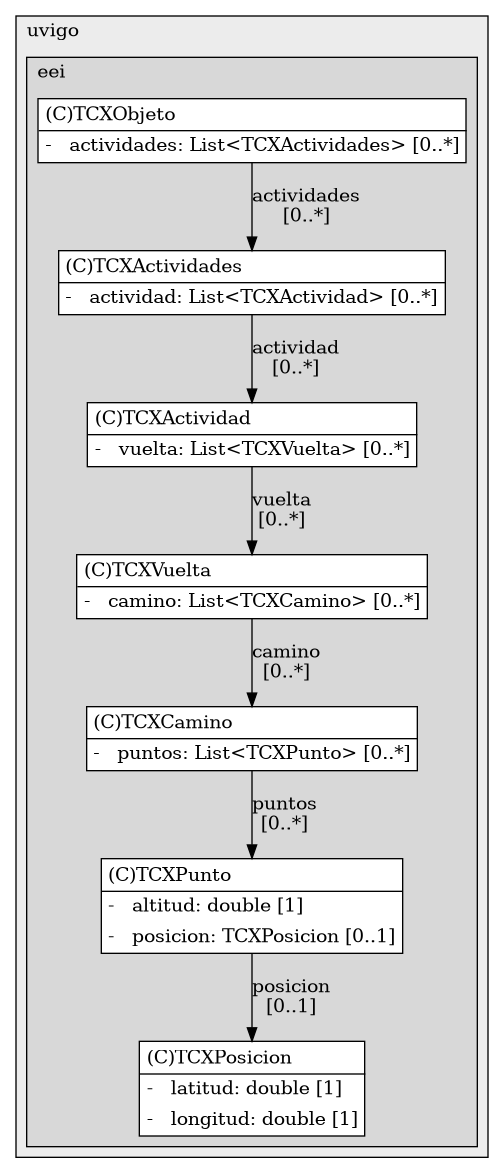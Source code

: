 @startuml

/' diagram meta data start
config=StructureConfiguration;
{
  "projectClassification": {
    "searchMode": "OpenProject", // OpenProject, AllProjects
    "includedProjects": "",
    "pathEndKeywords": "*.impl",
    "isClientPath": "",
    "isClientName": "",
    "isTestPath": "",
    "isTestName": "",
    "isMappingPath": "",
    "isMappingName": "",
    "isDataAccessPath": "",
    "isDataAccessName": "",
    "isDataStructurePath": "",
    "isDataStructureName": "",
    "isInterfaceStructuresPath": "",
    "isInterfaceStructuresName": "",
    "isEntryPointPath": "",
    "isEntryPointName": "",
    "treatFinalFieldsAsMandatory": false
  },
  "graphRestriction": {
    "classPackageExcludeFilter": "",
    "classPackageIncludeFilter": "",
    "classNameExcludeFilter": "",
    "classNameIncludeFilter": "",
    "methodNameExcludeFilter": "",
    "methodNameIncludeFilter": "",
    "removeByInheritance": "", // inheritance/annotation based filtering is done in a second step
    "removeByAnnotation": "",
    "removeByClassPackage": "", // cleanup the graph after inheritance/annotation based filtering is done
    "removeByClassName": "",
    "cutMappings": false,
    "cutEnum": true,
    "cutTests": true,
    "cutClient": true,
    "cutDataAccess": false,
    "cutInterfaceStructures": false,
    "cutDataStructures": false,
    "cutGetterAndSetter": true,
    "cutConstructors": true
  },
  "graphTraversal": {
    "forwardDepth": 6,
    "backwardDepth": 6,
    "classPackageExcludeFilter": "",
    "classPackageIncludeFilter": "",
    "classNameExcludeFilter": "",
    "classNameIncludeFilter": "",
    "methodNameExcludeFilter": "",
    "methodNameIncludeFilter": "",
    "hideMappings": false,
    "hideDataStructures": false,
    "hidePrivateMethods": true,
    "hideInterfaceCalls": true, // indirection: implementation -> interface (is hidden) -> implementation
    "onlyShowApplicationEntryPoints": false, // root node is included
    "useMethodCallsForStructureDiagram": "ForwardOnly" // ForwardOnly, BothDirections, No
  },
  "details": {
    "aggregation": "GroupByClass", // ByClass, GroupByClass, None
    "showClassGenericTypes": true,
    "showMethods": true,
    "showMethodParameterNames": true,
    "showMethodParameterTypes": true,
    "showMethodReturnType": true,
    "showPackageLevels": 2,
    "showDetailedClassStructure": true
  },
  "rootClass": "es.uvigo.eei.tfg.ccarmo.importacion.algoritmos.tcx.xml.TCXObjeto",
  "extensionCallbackMethod": "" // qualified.class.name#methodName - signature: public static String method(String)
}
diagram meta data end '/



digraph g {
    rankdir="TB"
    splines=polyline
    

'nodes 
subgraph cluster_111671504 { 
   	label=uvigo
	labeljust=l
	fillcolor="#ececec"
	style=filled
   
   subgraph cluster_225804715 { 
   	label=eei
	labeljust=l
	fillcolor="#d8d8d8"
	style=filled
   
   TCXActividad978994199[
	label=<<TABLE BORDER="1" CELLBORDER="0" CELLPADDING="4" CELLSPACING="0">
<TR><TD ALIGN="LEFT" >(C)TCXActividad</TD></TR>
<HR/>
<TR><TD ALIGN="LEFT" >-   vuelta: List&lt;TCXVuelta&gt; [0..*]</TD></TR>
</TABLE>>
	style=filled
	margin=0
	shape=plaintext
	fillcolor="#FFFFFF"
];

TCXActividades978994199[
	label=<<TABLE BORDER="1" CELLBORDER="0" CELLPADDING="4" CELLSPACING="0">
<TR><TD ALIGN="LEFT" >(C)TCXActividades</TD></TR>
<HR/>
<TR><TD ALIGN="LEFT" >-   actividad: List&lt;TCXActividad&gt; [0..*]</TD></TR>
</TABLE>>
	style=filled
	margin=0
	shape=plaintext
	fillcolor="#FFFFFF"
];

TCXCamino978994199[
	label=<<TABLE BORDER="1" CELLBORDER="0" CELLPADDING="4" CELLSPACING="0">
<TR><TD ALIGN="LEFT" >(C)TCXCamino</TD></TR>
<HR/>
<TR><TD ALIGN="LEFT" >-   puntos: List&lt;TCXPunto&gt; [0..*]</TD></TR>
</TABLE>>
	style=filled
	margin=0
	shape=plaintext
	fillcolor="#FFFFFF"
];

TCXObjeto978994199[
	label=<<TABLE BORDER="1" CELLBORDER="0" CELLPADDING="4" CELLSPACING="0">
<TR><TD ALIGN="LEFT" >(C)TCXObjeto</TD></TR>
<HR/>
<TR><TD ALIGN="LEFT" >-   actividades: List&lt;TCXActividades&gt; [0..*]</TD></TR>
</TABLE>>
	style=filled
	margin=0
	shape=plaintext
	fillcolor="#FFFFFF"
];

TCXPosicion978994199[
	label=<<TABLE BORDER="1" CELLBORDER="0" CELLPADDING="4" CELLSPACING="0">
<TR><TD ALIGN="LEFT" >(C)TCXPosicion</TD></TR>
<HR/>
<TR><TD ALIGN="LEFT" >-   latitud: double [1]</TD></TR>
<TR><TD ALIGN="LEFT" >-   longitud: double [1]</TD></TR>
</TABLE>>
	style=filled
	margin=0
	shape=plaintext
	fillcolor="#FFFFFF"
];

TCXPunto978994199[
	label=<<TABLE BORDER="1" CELLBORDER="0" CELLPADDING="4" CELLSPACING="0">
<TR><TD ALIGN="LEFT" >(C)TCXPunto</TD></TR>
<HR/>
<TR><TD ALIGN="LEFT" >-   altitud: double [1]</TD></TR>
<TR><TD ALIGN="LEFT" >-   posicion: TCXPosicion [0..1]</TD></TR>
</TABLE>>
	style=filled
	margin=0
	shape=plaintext
	fillcolor="#FFFFFF"
];

TCXVuelta978994199[
	label=<<TABLE BORDER="1" CELLBORDER="0" CELLPADDING="4" CELLSPACING="0">
<TR><TD ALIGN="LEFT" >(C)TCXVuelta</TD></TR>
<HR/>
<TR><TD ALIGN="LEFT" >-   camino: List&lt;TCXCamino&gt; [0..*]</TD></TR>
</TABLE>>
	style=filled
	margin=0
	shape=plaintext
	fillcolor="#FFFFFF"
];
} 
} 

'edges    
TCXActividad978994199 -> TCXVuelta978994199[label="vuelta
[0..*]"];
TCXActividades978994199 -> TCXActividad978994199[label="actividad
[0..*]"];
TCXCamino978994199 -> TCXPunto978994199[label="puntos
[0..*]"];
TCXObjeto978994199 -> TCXActividades978994199[label="actividades
[0..*]"];
TCXPunto978994199 -> TCXPosicion978994199[label="posicion
[0..1]"];
TCXVuelta978994199 -> TCXCamino978994199[label="camino
[0..*]"];
    
}
@enduml